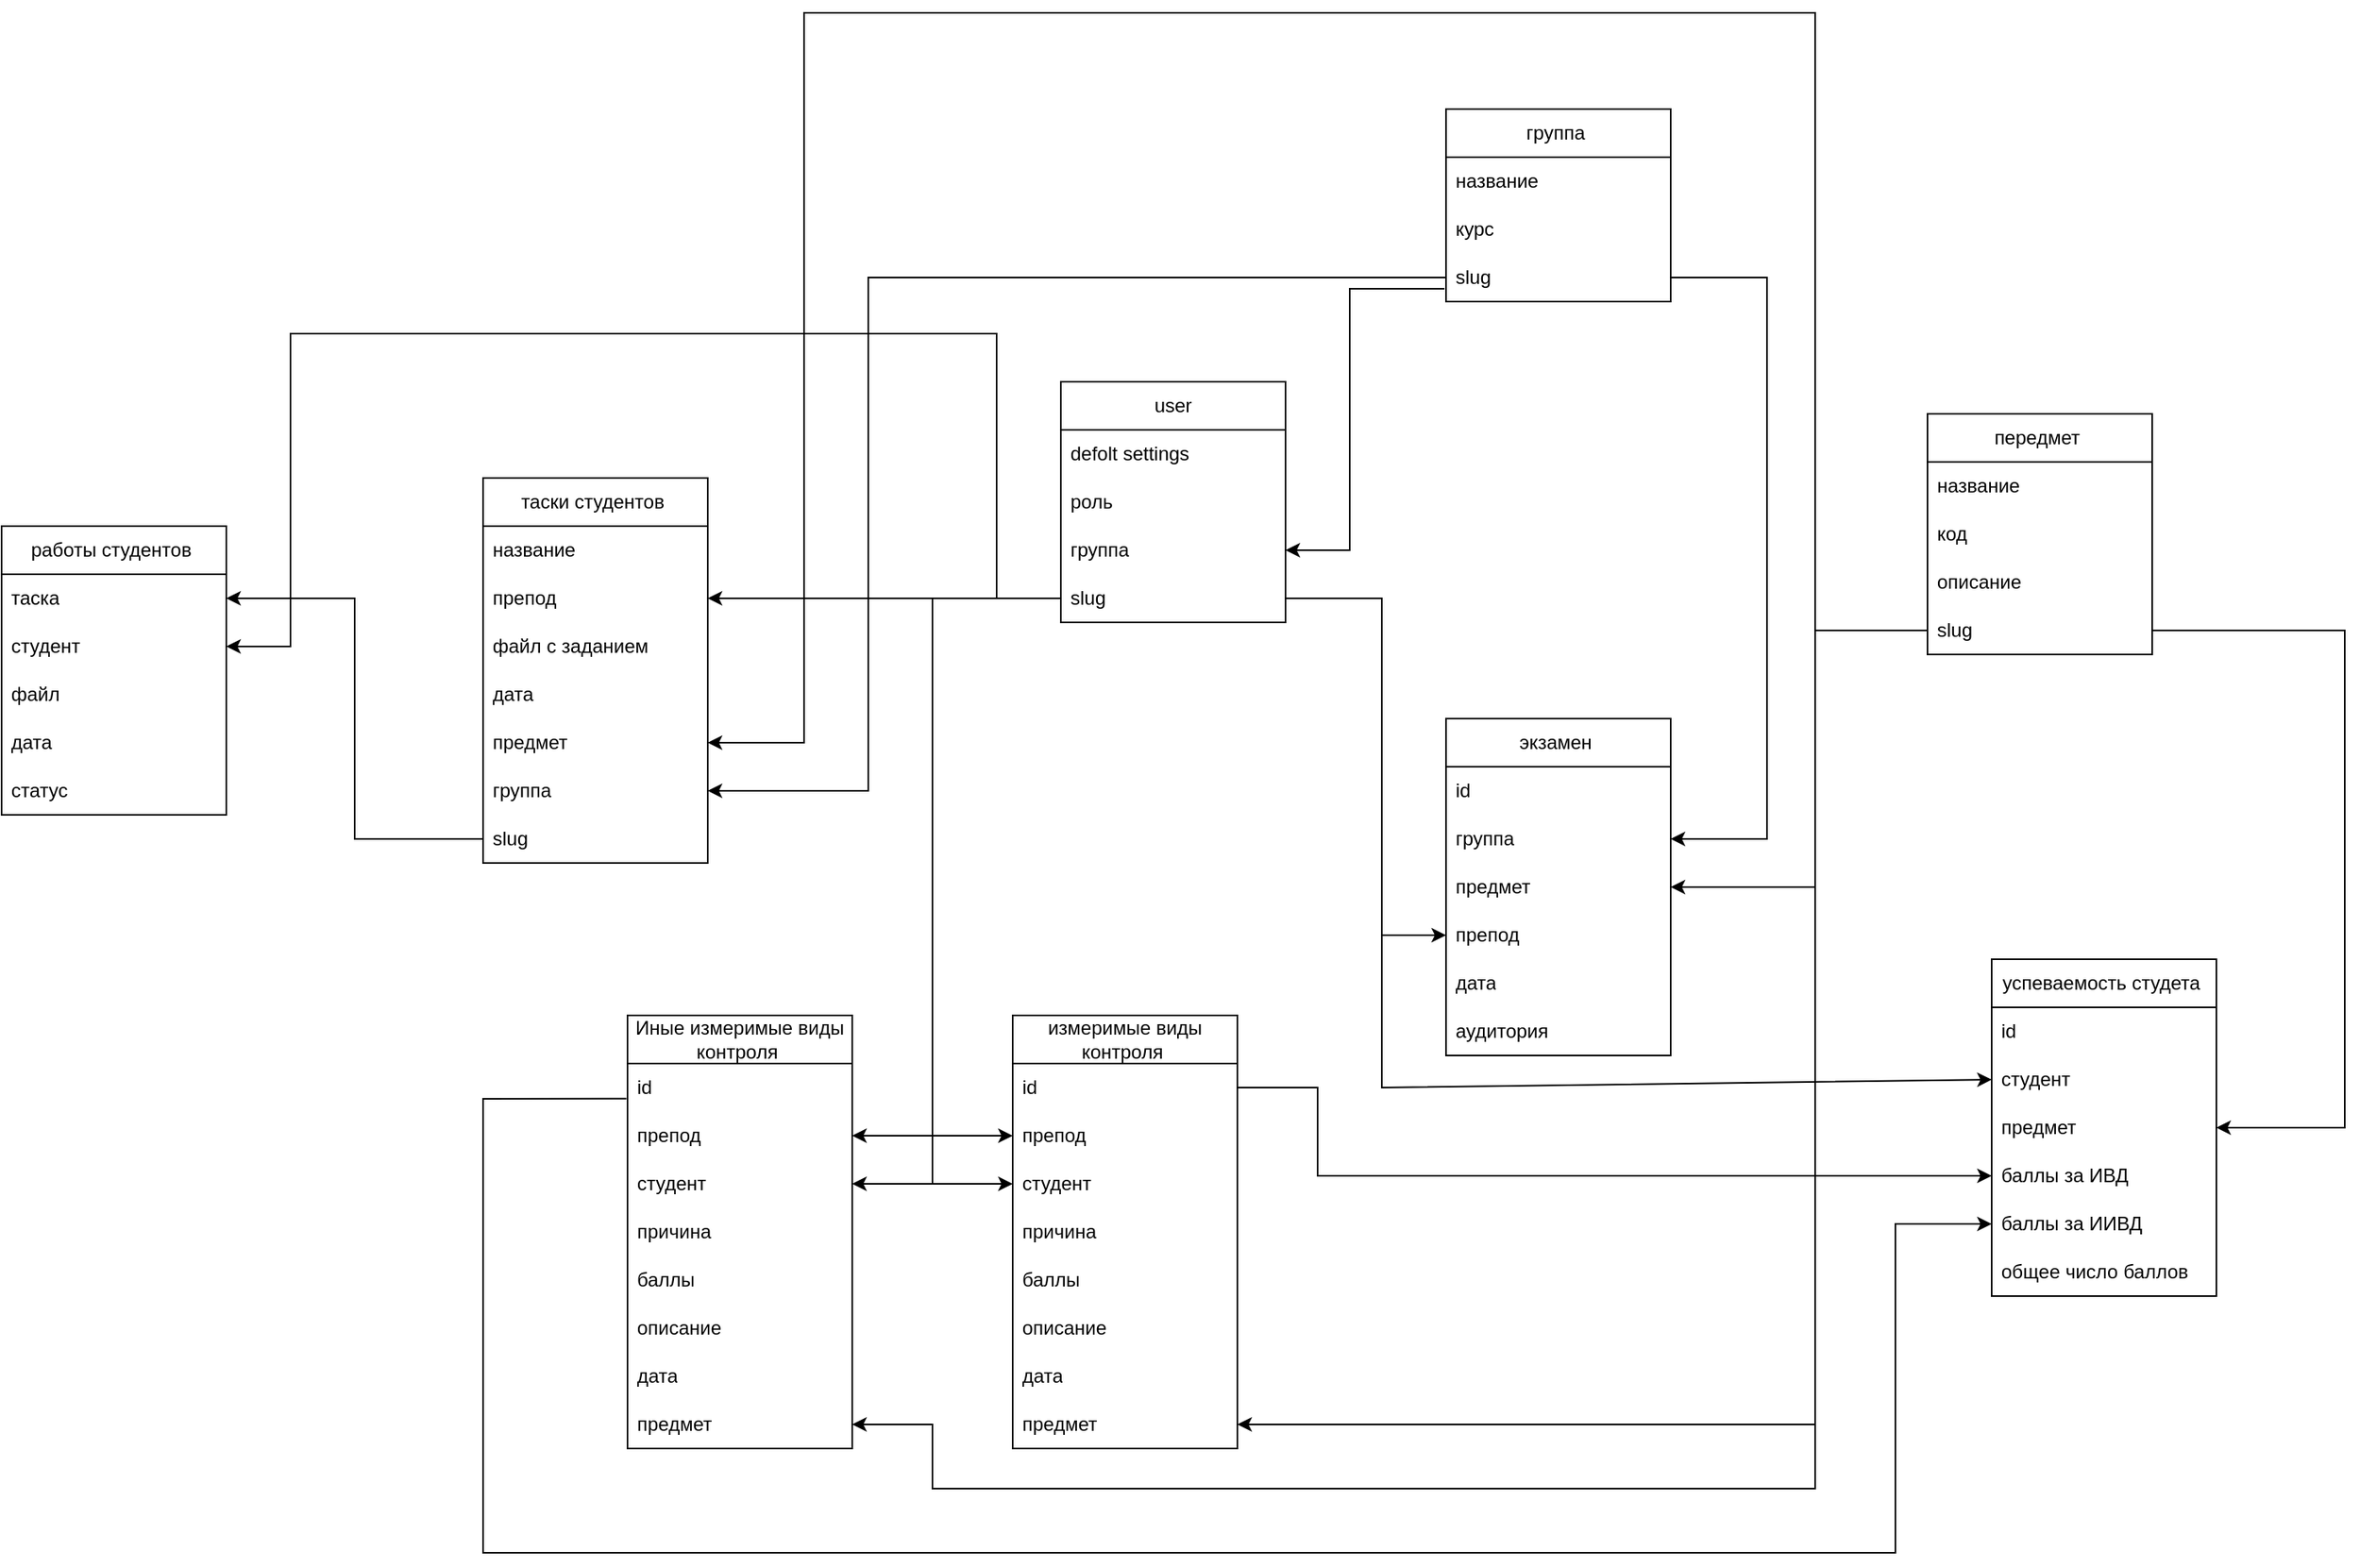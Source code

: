 <mxfile version="21.2.8" type="device">
  <diagram name="Страница — 1" id="4TSqRVmqLdkBmTmW6qCi">
    <mxGraphModel dx="2243" dy="1997" grid="1" gridSize="10" guides="1" tooltips="1" connect="1" arrows="1" fold="1" page="1" pageScale="1" pageWidth="827" pageHeight="1169" math="0" shadow="0">
      <root>
        <mxCell id="0" />
        <mxCell id="1" parent="0" />
        <mxCell id="Uhzy--akWJ1w5DV1cohg-1" value="user" style="swimlane;fontStyle=0;childLayout=stackLayout;horizontal=1;startSize=30;horizontalStack=0;resizeParent=1;resizeParentMax=0;resizeLast=0;collapsible=1;marginBottom=0;whiteSpace=wrap;html=1;" parent="1" vertex="1">
          <mxGeometry x="240" y="190" width="140" height="150" as="geometry" />
        </mxCell>
        <mxCell id="Uhzy--akWJ1w5DV1cohg-2" value="defolt settings&amp;nbsp;" style="text;strokeColor=none;fillColor=none;align=left;verticalAlign=middle;spacingLeft=4;spacingRight=4;overflow=hidden;points=[[0,0.5],[1,0.5]];portConstraint=eastwest;rotatable=0;whiteSpace=wrap;html=1;" parent="Uhzy--akWJ1w5DV1cohg-1" vertex="1">
          <mxGeometry y="30" width="140" height="30" as="geometry" />
        </mxCell>
        <mxCell id="Uhzy--akWJ1w5DV1cohg-5" value="роль" style="text;strokeColor=none;fillColor=none;align=left;verticalAlign=middle;spacingLeft=4;spacingRight=4;overflow=hidden;points=[[0,0.5],[1,0.5]];portConstraint=eastwest;rotatable=0;whiteSpace=wrap;html=1;" parent="Uhzy--akWJ1w5DV1cohg-1" vertex="1">
          <mxGeometry y="60" width="140" height="30" as="geometry" />
        </mxCell>
        <mxCell id="Uhzy--akWJ1w5DV1cohg-10" value="группа&amp;nbsp;" style="text;strokeColor=none;fillColor=none;align=left;verticalAlign=middle;spacingLeft=4;spacingRight=4;overflow=hidden;points=[[0,0.5],[1,0.5]];portConstraint=eastwest;rotatable=0;whiteSpace=wrap;html=1;" parent="Uhzy--akWJ1w5DV1cohg-1" vertex="1">
          <mxGeometry y="90" width="140" height="30" as="geometry" />
        </mxCell>
        <mxCell id="Uhzy--akWJ1w5DV1cohg-25" value="slug" style="text;strokeColor=none;fillColor=none;align=left;verticalAlign=middle;spacingLeft=4;spacingRight=4;overflow=hidden;points=[[0,0.5],[1,0.5]];portConstraint=eastwest;rotatable=0;whiteSpace=wrap;html=1;" parent="Uhzy--akWJ1w5DV1cohg-1" vertex="1">
          <mxGeometry y="120" width="140" height="30" as="geometry" />
        </mxCell>
        <mxCell id="Uhzy--akWJ1w5DV1cohg-6" value="группа&amp;nbsp;" style="swimlane;fontStyle=0;childLayout=stackLayout;horizontal=1;startSize=30;horizontalStack=0;resizeParent=1;resizeParentMax=0;resizeLast=0;collapsible=1;marginBottom=0;whiteSpace=wrap;html=1;" parent="1" vertex="1">
          <mxGeometry x="480" y="20" width="140" height="120" as="geometry" />
        </mxCell>
        <mxCell id="Uhzy--akWJ1w5DV1cohg-7" value="название&amp;nbsp;" style="text;strokeColor=none;fillColor=none;align=left;verticalAlign=middle;spacingLeft=4;spacingRight=4;overflow=hidden;points=[[0,0.5],[1,0.5]];portConstraint=eastwest;rotatable=0;whiteSpace=wrap;html=1;" parent="Uhzy--akWJ1w5DV1cohg-6" vertex="1">
          <mxGeometry y="30" width="140" height="30" as="geometry" />
        </mxCell>
        <mxCell id="Uhzy--akWJ1w5DV1cohg-8" value="курс&amp;nbsp;" style="text;strokeColor=none;fillColor=none;align=left;verticalAlign=middle;spacingLeft=4;spacingRight=4;overflow=hidden;points=[[0,0.5],[1,0.5]];portConstraint=eastwest;rotatable=0;whiteSpace=wrap;html=1;" parent="Uhzy--akWJ1w5DV1cohg-6" vertex="1">
          <mxGeometry y="60" width="140" height="30" as="geometry" />
        </mxCell>
        <mxCell id="Uhzy--akWJ1w5DV1cohg-9" value="slug" style="text;strokeColor=none;fillColor=none;align=left;verticalAlign=middle;spacingLeft=4;spacingRight=4;overflow=hidden;points=[[0,0.5],[1,0.5]];portConstraint=eastwest;rotatable=0;whiteSpace=wrap;html=1;" parent="Uhzy--akWJ1w5DV1cohg-6" vertex="1">
          <mxGeometry y="90" width="140" height="30" as="geometry" />
        </mxCell>
        <mxCell id="Uhzy--akWJ1w5DV1cohg-11" value="" style="endArrow=classic;html=1;rounded=0;exitX=-0.007;exitY=0.733;exitDx=0;exitDy=0;exitPerimeter=0;entryX=1;entryY=0.5;entryDx=0;entryDy=0;" parent="1" source="Uhzy--akWJ1w5DV1cohg-9" target="Uhzy--akWJ1w5DV1cohg-10" edge="1">
          <mxGeometry width="50" height="50" relative="1" as="geometry">
            <mxPoint x="390" y="430" as="sourcePoint" />
            <mxPoint x="440" y="380" as="targetPoint" />
            <Array as="points">
              <mxPoint x="420" y="132" />
              <mxPoint x="420" y="295" />
            </Array>
          </mxGeometry>
        </mxCell>
        <mxCell id="Uhzy--akWJ1w5DV1cohg-12" value="передмет&amp;nbsp;" style="swimlane;fontStyle=0;childLayout=stackLayout;horizontal=1;startSize=30;horizontalStack=0;resizeParent=1;resizeParentMax=0;resizeLast=0;collapsible=1;marginBottom=0;whiteSpace=wrap;html=1;" parent="1" vertex="1">
          <mxGeometry x="780" y="210" width="140" height="150" as="geometry" />
        </mxCell>
        <mxCell id="Uhzy--akWJ1w5DV1cohg-13" value="название&amp;nbsp;" style="text;strokeColor=none;fillColor=none;align=left;verticalAlign=middle;spacingLeft=4;spacingRight=4;overflow=hidden;points=[[0,0.5],[1,0.5]];portConstraint=eastwest;rotatable=0;whiteSpace=wrap;html=1;" parent="Uhzy--akWJ1w5DV1cohg-12" vertex="1">
          <mxGeometry y="30" width="140" height="30" as="geometry" />
        </mxCell>
        <mxCell id="Uhzy--akWJ1w5DV1cohg-14" value="код&amp;nbsp;" style="text;strokeColor=none;fillColor=none;align=left;verticalAlign=middle;spacingLeft=4;spacingRight=4;overflow=hidden;points=[[0,0.5],[1,0.5]];portConstraint=eastwest;rotatable=0;whiteSpace=wrap;html=1;" parent="Uhzy--akWJ1w5DV1cohg-12" vertex="1">
          <mxGeometry y="60" width="140" height="30" as="geometry" />
        </mxCell>
        <mxCell id="Uhzy--akWJ1w5DV1cohg-15" value="описание&amp;nbsp;" style="text;strokeColor=none;fillColor=none;align=left;verticalAlign=middle;spacingLeft=4;spacingRight=4;overflow=hidden;points=[[0,0.5],[1,0.5]];portConstraint=eastwest;rotatable=0;whiteSpace=wrap;html=1;" parent="Uhzy--akWJ1w5DV1cohg-12" vertex="1">
          <mxGeometry y="90" width="140" height="30" as="geometry" />
        </mxCell>
        <mxCell id="Uhzy--akWJ1w5DV1cohg-16" value="slug" style="text;strokeColor=none;fillColor=none;align=left;verticalAlign=middle;spacingLeft=4;spacingRight=4;overflow=hidden;points=[[0,0.5],[1,0.5]];portConstraint=eastwest;rotatable=0;whiteSpace=wrap;html=1;" parent="Uhzy--akWJ1w5DV1cohg-12" vertex="1">
          <mxGeometry y="120" width="140" height="30" as="geometry" />
        </mxCell>
        <mxCell id="Uhzy--akWJ1w5DV1cohg-17" value="экзамен&amp;nbsp;" style="swimlane;fontStyle=0;childLayout=stackLayout;horizontal=1;startSize=30;horizontalStack=0;resizeParent=1;resizeParentMax=0;resizeLast=0;collapsible=1;marginBottom=0;whiteSpace=wrap;html=1;" parent="1" vertex="1">
          <mxGeometry x="480" y="400" width="140" height="210" as="geometry" />
        </mxCell>
        <mxCell id="Uhzy--akWJ1w5DV1cohg-18" value="id" style="text;strokeColor=none;fillColor=none;align=left;verticalAlign=middle;spacingLeft=4;spacingRight=4;overflow=hidden;points=[[0,0.5],[1,0.5]];portConstraint=eastwest;rotatable=0;whiteSpace=wrap;html=1;" parent="Uhzy--akWJ1w5DV1cohg-17" vertex="1">
          <mxGeometry y="30" width="140" height="30" as="geometry" />
        </mxCell>
        <mxCell id="Uhzy--akWJ1w5DV1cohg-19" value="группа&amp;nbsp;" style="text;strokeColor=none;fillColor=none;align=left;verticalAlign=middle;spacingLeft=4;spacingRight=4;overflow=hidden;points=[[0,0.5],[1,0.5]];portConstraint=eastwest;rotatable=0;whiteSpace=wrap;html=1;" parent="Uhzy--akWJ1w5DV1cohg-17" vertex="1">
          <mxGeometry y="60" width="140" height="30" as="geometry" />
        </mxCell>
        <mxCell id="Uhzy--akWJ1w5DV1cohg-23" value="предмет&amp;nbsp;" style="text;strokeColor=none;fillColor=none;align=left;verticalAlign=middle;spacingLeft=4;spacingRight=4;overflow=hidden;points=[[0,0.5],[1,0.5]];portConstraint=eastwest;rotatable=0;whiteSpace=wrap;html=1;" parent="Uhzy--akWJ1w5DV1cohg-17" vertex="1">
          <mxGeometry y="90" width="140" height="30" as="geometry" />
        </mxCell>
        <mxCell id="Uhzy--akWJ1w5DV1cohg-20" value="препод&amp;nbsp;" style="text;strokeColor=none;fillColor=none;align=left;verticalAlign=middle;spacingLeft=4;spacingRight=4;overflow=hidden;points=[[0,0.5],[1,0.5]];portConstraint=eastwest;rotatable=0;whiteSpace=wrap;html=1;" parent="Uhzy--akWJ1w5DV1cohg-17" vertex="1">
          <mxGeometry y="120" width="140" height="30" as="geometry" />
        </mxCell>
        <mxCell id="Uhzy--akWJ1w5DV1cohg-21" value="дата" style="text;strokeColor=none;fillColor=none;align=left;verticalAlign=middle;spacingLeft=4;spacingRight=4;overflow=hidden;points=[[0,0.5],[1,0.5]];portConstraint=eastwest;rotatable=0;whiteSpace=wrap;html=1;" parent="Uhzy--akWJ1w5DV1cohg-17" vertex="1">
          <mxGeometry y="150" width="140" height="30" as="geometry" />
        </mxCell>
        <mxCell id="voH8n9XKBQm_JLzrGR_v-1" value="аудитория&amp;nbsp;" style="text;strokeColor=none;fillColor=none;align=left;verticalAlign=middle;spacingLeft=4;spacingRight=4;overflow=hidden;points=[[0,0.5],[1,0.5]];portConstraint=eastwest;rotatable=0;whiteSpace=wrap;html=1;" vertex="1" parent="Uhzy--akWJ1w5DV1cohg-17">
          <mxGeometry y="180" width="140" height="30" as="geometry" />
        </mxCell>
        <mxCell id="Uhzy--akWJ1w5DV1cohg-26" value="" style="endArrow=classic;html=1;rounded=0;exitX=1;exitY=0.5;exitDx=0;exitDy=0;entryX=0;entryY=0.5;entryDx=0;entryDy=0;" parent="1" source="Uhzy--akWJ1w5DV1cohg-25" target="Uhzy--akWJ1w5DV1cohg-20" edge="1">
          <mxGeometry width="50" height="50" relative="1" as="geometry">
            <mxPoint x="390" y="430" as="sourcePoint" />
            <mxPoint x="440" y="380" as="targetPoint" />
            <Array as="points">
              <mxPoint x="440" y="325" />
              <mxPoint x="440" y="535" />
            </Array>
          </mxGeometry>
        </mxCell>
        <mxCell id="Uhzy--akWJ1w5DV1cohg-27" value="" style="endArrow=classic;html=1;rounded=0;exitX=1;exitY=0.5;exitDx=0;exitDy=0;entryX=1;entryY=0.5;entryDx=0;entryDy=0;" parent="1" source="Uhzy--akWJ1w5DV1cohg-9" target="Uhzy--akWJ1w5DV1cohg-19" edge="1">
          <mxGeometry width="50" height="50" relative="1" as="geometry">
            <mxPoint x="390" y="430" as="sourcePoint" />
            <mxPoint x="440" y="380" as="targetPoint" />
            <Array as="points">
              <mxPoint x="680" y="125" />
              <mxPoint x="680" y="475" />
            </Array>
          </mxGeometry>
        </mxCell>
        <mxCell id="Uhzy--akWJ1w5DV1cohg-28" value="" style="endArrow=classic;html=1;rounded=0;exitX=0;exitY=0.5;exitDx=0;exitDy=0;entryX=1;entryY=0.5;entryDx=0;entryDy=0;" parent="1" source="Uhzy--akWJ1w5DV1cohg-16" target="Uhzy--akWJ1w5DV1cohg-23" edge="1">
          <mxGeometry width="50" height="50" relative="1" as="geometry">
            <mxPoint x="770" y="400" as="sourcePoint" />
            <mxPoint x="440" y="380" as="targetPoint" />
            <Array as="points">
              <mxPoint x="710" y="345" />
              <mxPoint x="710" y="505" />
            </Array>
          </mxGeometry>
        </mxCell>
        <mxCell id="Uhzy--akWJ1w5DV1cohg-29" value="измеримые виды контроля&amp;nbsp;" style="swimlane;fontStyle=0;childLayout=stackLayout;horizontal=1;startSize=30;horizontalStack=0;resizeParent=1;resizeParentMax=0;resizeLast=0;collapsible=1;marginBottom=0;whiteSpace=wrap;html=1;" parent="1" vertex="1">
          <mxGeometry x="210" y="585" width="140" height="270" as="geometry" />
        </mxCell>
        <mxCell id="Uhzy--akWJ1w5DV1cohg-30" value="id&amp;nbsp;" style="text;strokeColor=none;fillColor=none;align=left;verticalAlign=middle;spacingLeft=4;spacingRight=4;overflow=hidden;points=[[0,0.5],[1,0.5]];portConstraint=eastwest;rotatable=0;whiteSpace=wrap;html=1;" parent="Uhzy--akWJ1w5DV1cohg-29" vertex="1">
          <mxGeometry y="30" width="140" height="30" as="geometry" />
        </mxCell>
        <mxCell id="Uhzy--akWJ1w5DV1cohg-34" value="препод&amp;nbsp;" style="text;strokeColor=none;fillColor=none;align=left;verticalAlign=middle;spacingLeft=4;spacingRight=4;overflow=hidden;points=[[0,0.5],[1,0.5]];portConstraint=eastwest;rotatable=0;whiteSpace=wrap;html=1;" parent="Uhzy--akWJ1w5DV1cohg-29" vertex="1">
          <mxGeometry y="60" width="140" height="30" as="geometry" />
        </mxCell>
        <mxCell id="Uhzy--akWJ1w5DV1cohg-35" value="студент&amp;nbsp;" style="text;strokeColor=none;fillColor=none;align=left;verticalAlign=middle;spacingLeft=4;spacingRight=4;overflow=hidden;points=[[0,0.5],[1,0.5]];portConstraint=eastwest;rotatable=0;whiteSpace=wrap;html=1;" parent="Uhzy--akWJ1w5DV1cohg-29" vertex="1">
          <mxGeometry y="90" width="140" height="30" as="geometry" />
        </mxCell>
        <mxCell id="Uhzy--akWJ1w5DV1cohg-31" value="причина&amp;nbsp;" style="text;strokeColor=none;fillColor=none;align=left;verticalAlign=middle;spacingLeft=4;spacingRight=4;overflow=hidden;points=[[0,0.5],[1,0.5]];portConstraint=eastwest;rotatable=0;whiteSpace=wrap;html=1;" parent="Uhzy--akWJ1w5DV1cohg-29" vertex="1">
          <mxGeometry y="120" width="140" height="30" as="geometry" />
        </mxCell>
        <mxCell id="Uhzy--akWJ1w5DV1cohg-32" value="баллы&amp;nbsp;" style="text;strokeColor=none;fillColor=none;align=left;verticalAlign=middle;spacingLeft=4;spacingRight=4;overflow=hidden;points=[[0,0.5],[1,0.5]];portConstraint=eastwest;rotatable=0;whiteSpace=wrap;html=1;" parent="Uhzy--akWJ1w5DV1cohg-29" vertex="1">
          <mxGeometry y="150" width="140" height="30" as="geometry" />
        </mxCell>
        <mxCell id="Uhzy--akWJ1w5DV1cohg-33" value="описание&amp;nbsp;" style="text;strokeColor=none;fillColor=none;align=left;verticalAlign=middle;spacingLeft=4;spacingRight=4;overflow=hidden;points=[[0,0.5],[1,0.5]];portConstraint=eastwest;rotatable=0;whiteSpace=wrap;html=1;" parent="Uhzy--akWJ1w5DV1cohg-29" vertex="1">
          <mxGeometry y="180" width="140" height="30" as="geometry" />
        </mxCell>
        <mxCell id="Uhzy--akWJ1w5DV1cohg-37" value="дата" style="text;strokeColor=none;fillColor=none;align=left;verticalAlign=middle;spacingLeft=4;spacingRight=4;overflow=hidden;points=[[0,0.5],[1,0.5]];portConstraint=eastwest;rotatable=0;whiteSpace=wrap;html=1;" parent="Uhzy--akWJ1w5DV1cohg-29" vertex="1">
          <mxGeometry y="210" width="140" height="30" as="geometry" />
        </mxCell>
        <mxCell id="SilH0-x53IXAZ5QCfE-4-1" value="предмет&amp;nbsp;" style="text;strokeColor=none;fillColor=none;align=left;verticalAlign=middle;spacingLeft=4;spacingRight=4;overflow=hidden;points=[[0,0.5],[1,0.5]];portConstraint=eastwest;rotatable=0;whiteSpace=wrap;html=1;" parent="Uhzy--akWJ1w5DV1cohg-29" vertex="1">
          <mxGeometry y="240" width="140" height="30" as="geometry" />
        </mxCell>
        <mxCell id="Uhzy--akWJ1w5DV1cohg-36" value="" style="endArrow=classic;html=1;rounded=0;exitX=0;exitY=0.5;exitDx=0;exitDy=0;entryX=0;entryY=0.5;entryDx=0;entryDy=0;" parent="1" source="Uhzy--akWJ1w5DV1cohg-25" target="Uhzy--akWJ1w5DV1cohg-34" edge="1">
          <mxGeometry width="50" height="50" relative="1" as="geometry">
            <mxPoint x="440" y="470" as="sourcePoint" />
            <mxPoint x="490" y="420" as="targetPoint" />
            <Array as="points">
              <mxPoint x="160" y="325" />
              <mxPoint x="160" y="660" />
            </Array>
          </mxGeometry>
        </mxCell>
        <mxCell id="Uhzy--akWJ1w5DV1cohg-38" value="" style="endArrow=classic;html=1;rounded=0;exitX=0;exitY=0.5;exitDx=0;exitDy=0;entryX=0;entryY=0.5;entryDx=0;entryDy=0;" parent="1" source="Uhzy--akWJ1w5DV1cohg-25" target="Uhzy--akWJ1w5DV1cohg-35" edge="1">
          <mxGeometry width="50" height="50" relative="1" as="geometry">
            <mxPoint x="440" y="470" as="sourcePoint" />
            <mxPoint x="490" y="420" as="targetPoint" />
            <Array as="points">
              <mxPoint x="160" y="325" />
              <mxPoint x="160" y="690" />
            </Array>
          </mxGeometry>
        </mxCell>
        <mxCell id="Uhzy--akWJ1w5DV1cohg-39" value="Иные измеримые виды контроля&amp;nbsp;" style="swimlane;fontStyle=0;childLayout=stackLayout;horizontal=1;startSize=30;horizontalStack=0;resizeParent=1;resizeParentMax=0;resizeLast=0;collapsible=1;marginBottom=0;whiteSpace=wrap;html=1;" parent="1" vertex="1">
          <mxGeometry x="-30" y="585" width="140" height="270" as="geometry">
            <mxRectangle x="-30" y="585" width="230" height="30" as="alternateBounds" />
          </mxGeometry>
        </mxCell>
        <mxCell id="Uhzy--akWJ1w5DV1cohg-40" value="id&amp;nbsp;" style="text;strokeColor=none;fillColor=none;align=left;verticalAlign=middle;spacingLeft=4;spacingRight=4;overflow=hidden;points=[[0,0.5],[1,0.5]];portConstraint=eastwest;rotatable=0;whiteSpace=wrap;html=1;" parent="Uhzy--akWJ1w5DV1cohg-39" vertex="1">
          <mxGeometry y="30" width="140" height="30" as="geometry" />
        </mxCell>
        <mxCell id="Uhzy--akWJ1w5DV1cohg-41" value="препод&amp;nbsp;" style="text;strokeColor=none;fillColor=none;align=left;verticalAlign=middle;spacingLeft=4;spacingRight=4;overflow=hidden;points=[[0,0.5],[1,0.5]];portConstraint=eastwest;rotatable=0;whiteSpace=wrap;html=1;" parent="Uhzy--akWJ1w5DV1cohg-39" vertex="1">
          <mxGeometry y="60" width="140" height="30" as="geometry" />
        </mxCell>
        <mxCell id="Uhzy--akWJ1w5DV1cohg-42" value="студент" style="text;strokeColor=none;fillColor=none;align=left;verticalAlign=middle;spacingLeft=4;spacingRight=4;overflow=hidden;points=[[0,0.5],[1,0.5]];portConstraint=eastwest;rotatable=0;whiteSpace=wrap;html=1;" parent="Uhzy--akWJ1w5DV1cohg-39" vertex="1">
          <mxGeometry y="90" width="140" height="30" as="geometry" />
        </mxCell>
        <mxCell id="Uhzy--akWJ1w5DV1cohg-43" value="причина&amp;nbsp;" style="text;strokeColor=none;fillColor=none;align=left;verticalAlign=middle;spacingLeft=4;spacingRight=4;overflow=hidden;points=[[0,0.5],[1,0.5]];portConstraint=eastwest;rotatable=0;whiteSpace=wrap;html=1;" parent="Uhzy--akWJ1w5DV1cohg-39" vertex="1">
          <mxGeometry y="120" width="140" height="30" as="geometry" />
        </mxCell>
        <mxCell id="Uhzy--akWJ1w5DV1cohg-44" value="баллы&amp;nbsp;" style="text;strokeColor=none;fillColor=none;align=left;verticalAlign=middle;spacingLeft=4;spacingRight=4;overflow=hidden;points=[[0,0.5],[1,0.5]];portConstraint=eastwest;rotatable=0;whiteSpace=wrap;html=1;" parent="Uhzy--akWJ1w5DV1cohg-39" vertex="1">
          <mxGeometry y="150" width="140" height="30" as="geometry" />
        </mxCell>
        <mxCell id="Uhzy--akWJ1w5DV1cohg-45" value="описание&amp;nbsp;" style="text;strokeColor=none;fillColor=none;align=left;verticalAlign=middle;spacingLeft=4;spacingRight=4;overflow=hidden;points=[[0,0.5],[1,0.5]];portConstraint=eastwest;rotatable=0;whiteSpace=wrap;html=1;" parent="Uhzy--akWJ1w5DV1cohg-39" vertex="1">
          <mxGeometry y="180" width="140" height="30" as="geometry" />
        </mxCell>
        <mxCell id="Uhzy--akWJ1w5DV1cohg-46" value="дата" style="text;strokeColor=none;fillColor=none;align=left;verticalAlign=middle;spacingLeft=4;spacingRight=4;overflow=hidden;points=[[0,0.5],[1,0.5]];portConstraint=eastwest;rotatable=0;whiteSpace=wrap;html=1;" parent="Uhzy--akWJ1w5DV1cohg-39" vertex="1">
          <mxGeometry y="210" width="140" height="30" as="geometry" />
        </mxCell>
        <mxCell id="SilH0-x53IXAZ5QCfE-4-2" value="предмет&amp;nbsp;" style="text;strokeColor=none;fillColor=none;align=left;verticalAlign=middle;spacingLeft=4;spacingRight=4;overflow=hidden;points=[[0,0.5],[1,0.5]];portConstraint=eastwest;rotatable=0;whiteSpace=wrap;html=1;" parent="Uhzy--akWJ1w5DV1cohg-39" vertex="1">
          <mxGeometry y="240" width="140" height="30" as="geometry" />
        </mxCell>
        <mxCell id="Uhzy--akWJ1w5DV1cohg-48" value="" style="endArrow=classic;html=1;rounded=0;exitX=0;exitY=0.5;exitDx=0;exitDy=0;entryX=1;entryY=0.5;entryDx=0;entryDy=0;" parent="1" source="Uhzy--akWJ1w5DV1cohg-25" target="Uhzy--akWJ1w5DV1cohg-42" edge="1">
          <mxGeometry width="50" height="50" relative="1" as="geometry">
            <mxPoint x="410" y="460" as="sourcePoint" />
            <mxPoint x="460" y="410" as="targetPoint" />
            <Array as="points">
              <mxPoint x="160" y="325" />
              <mxPoint x="160" y="690" />
            </Array>
          </mxGeometry>
        </mxCell>
        <mxCell id="Uhzy--akWJ1w5DV1cohg-49" value="" style="endArrow=classic;html=1;rounded=0;exitX=0;exitY=0.5;exitDx=0;exitDy=0;entryX=1;entryY=0.5;entryDx=0;entryDy=0;" parent="1" source="Uhzy--akWJ1w5DV1cohg-25" target="Uhzy--akWJ1w5DV1cohg-41" edge="1">
          <mxGeometry width="50" height="50" relative="1" as="geometry">
            <mxPoint x="410" y="460" as="sourcePoint" />
            <mxPoint x="460" y="410" as="targetPoint" />
            <Array as="points">
              <mxPoint x="160" y="325" />
              <mxPoint x="160" y="660" />
            </Array>
          </mxGeometry>
        </mxCell>
        <mxCell id="Uhzy--akWJ1w5DV1cohg-50" value="успеваемость студета&amp;nbsp;" style="swimlane;fontStyle=0;childLayout=stackLayout;horizontal=1;startSize=30;horizontalStack=0;resizeParent=1;resizeParentMax=0;resizeLast=0;collapsible=1;marginBottom=0;whiteSpace=wrap;html=1;" parent="1" vertex="1">
          <mxGeometry x="820" y="550" width="140" height="210" as="geometry" />
        </mxCell>
        <mxCell id="Uhzy--akWJ1w5DV1cohg-51" value="id&amp;nbsp;" style="text;strokeColor=none;fillColor=none;align=left;verticalAlign=middle;spacingLeft=4;spacingRight=4;overflow=hidden;points=[[0,0.5],[1,0.5]];portConstraint=eastwest;rotatable=0;whiteSpace=wrap;html=1;" parent="Uhzy--akWJ1w5DV1cohg-50" vertex="1">
          <mxGeometry y="30" width="140" height="30" as="geometry" />
        </mxCell>
        <mxCell id="Uhzy--akWJ1w5DV1cohg-54" value="студент&amp;nbsp;" style="text;strokeColor=none;fillColor=none;align=left;verticalAlign=middle;spacingLeft=4;spacingRight=4;overflow=hidden;points=[[0,0.5],[1,0.5]];portConstraint=eastwest;rotatable=0;whiteSpace=wrap;html=1;" parent="Uhzy--akWJ1w5DV1cohg-50" vertex="1">
          <mxGeometry y="60" width="140" height="30" as="geometry" />
        </mxCell>
        <mxCell id="Uhzy--akWJ1w5DV1cohg-55" value="предмет&amp;nbsp;" style="text;strokeColor=none;fillColor=none;align=left;verticalAlign=middle;spacingLeft=4;spacingRight=4;overflow=hidden;points=[[0,0.5],[1,0.5]];portConstraint=eastwest;rotatable=0;whiteSpace=wrap;html=1;" parent="Uhzy--akWJ1w5DV1cohg-50" vertex="1">
          <mxGeometry y="90" width="140" height="30" as="geometry" />
        </mxCell>
        <mxCell id="Uhzy--akWJ1w5DV1cohg-52" value="баллы за ИВД" style="text;strokeColor=none;fillColor=none;align=left;verticalAlign=middle;spacingLeft=4;spacingRight=4;overflow=hidden;points=[[0,0.5],[1,0.5]];portConstraint=eastwest;rotatable=0;whiteSpace=wrap;html=1;" parent="Uhzy--akWJ1w5DV1cohg-50" vertex="1">
          <mxGeometry y="120" width="140" height="30" as="geometry" />
        </mxCell>
        <mxCell id="Uhzy--akWJ1w5DV1cohg-53" value="баллы за ИИВД" style="text;strokeColor=none;fillColor=none;align=left;verticalAlign=middle;spacingLeft=4;spacingRight=4;overflow=hidden;points=[[0,0.5],[1,0.5]];portConstraint=eastwest;rotatable=0;whiteSpace=wrap;html=1;" parent="Uhzy--akWJ1w5DV1cohg-50" vertex="1">
          <mxGeometry y="150" width="140" height="30" as="geometry" />
        </mxCell>
        <mxCell id="Uhzy--akWJ1w5DV1cohg-56" value="общее число баллов&amp;nbsp;" style="text;strokeColor=none;fillColor=none;align=left;verticalAlign=middle;spacingLeft=4;spacingRight=4;overflow=hidden;points=[[0,0.5],[1,0.5]];portConstraint=eastwest;rotatable=0;whiteSpace=wrap;html=1;" parent="Uhzy--akWJ1w5DV1cohg-50" vertex="1">
          <mxGeometry y="180" width="140" height="30" as="geometry" />
        </mxCell>
        <mxCell id="Uhzy--akWJ1w5DV1cohg-57" value="" style="endArrow=classic;html=1;rounded=0;exitX=1;exitY=0.5;exitDx=0;exitDy=0;entryX=0;entryY=0.5;entryDx=0;entryDy=0;" parent="1" source="Uhzy--akWJ1w5DV1cohg-25" target="Uhzy--akWJ1w5DV1cohg-54" edge="1">
          <mxGeometry width="50" height="50" relative="1" as="geometry">
            <mxPoint x="490" y="410" as="sourcePoint" />
            <mxPoint x="540" y="360" as="targetPoint" />
            <Array as="points">
              <mxPoint x="440" y="325" />
              <mxPoint x="440" y="630" />
            </Array>
          </mxGeometry>
        </mxCell>
        <mxCell id="Uhzy--akWJ1w5DV1cohg-58" value="" style="endArrow=classic;html=1;rounded=0;exitX=1;exitY=0.5;exitDx=0;exitDy=0;entryX=1;entryY=0.5;entryDx=0;entryDy=0;" parent="1" source="Uhzy--akWJ1w5DV1cohg-16" target="Uhzy--akWJ1w5DV1cohg-55" edge="1">
          <mxGeometry width="50" height="50" relative="1" as="geometry">
            <mxPoint x="480" y="580" as="sourcePoint" />
            <mxPoint x="530" y="530" as="targetPoint" />
            <Array as="points">
              <mxPoint x="1040" y="345" />
              <mxPoint x="1040" y="655" />
            </Array>
          </mxGeometry>
        </mxCell>
        <mxCell id="Uhzy--akWJ1w5DV1cohg-59" value="" style="endArrow=classic;html=1;rounded=0;exitX=1;exitY=0.5;exitDx=0;exitDy=0;entryX=0;entryY=0.5;entryDx=0;entryDy=0;" parent="1" source="Uhzy--akWJ1w5DV1cohg-30" target="Uhzy--akWJ1w5DV1cohg-52" edge="1">
          <mxGeometry width="50" height="50" relative="1" as="geometry">
            <mxPoint x="500" y="580" as="sourcePoint" />
            <mxPoint x="550" y="530" as="targetPoint" />
            <Array as="points">
              <mxPoint x="400" y="630" />
              <mxPoint x="400" y="685" />
            </Array>
          </mxGeometry>
        </mxCell>
        <mxCell id="Uhzy--akWJ1w5DV1cohg-60" value="" style="endArrow=classic;html=1;rounded=0;exitX=-0.005;exitY=0.73;exitDx=0;exitDy=0;exitPerimeter=0;entryX=0;entryY=0.5;entryDx=0;entryDy=0;" parent="1" source="Uhzy--akWJ1w5DV1cohg-40" target="Uhzy--akWJ1w5DV1cohg-53" edge="1">
          <mxGeometry width="50" height="50" relative="1" as="geometry">
            <mxPoint x="550" y="770" as="sourcePoint" />
            <mxPoint x="600" y="720" as="targetPoint" />
            <Array as="points">
              <mxPoint x="-120" y="637" />
              <mxPoint x="-120" y="920" />
              <mxPoint x="760" y="920" />
              <mxPoint x="760" y="715" />
            </Array>
          </mxGeometry>
        </mxCell>
        <mxCell id="Uhzy--akWJ1w5DV1cohg-61" value="таски студентов&amp;nbsp;" style="swimlane;fontStyle=0;childLayout=stackLayout;horizontal=1;startSize=30;horizontalStack=0;resizeParent=1;resizeParentMax=0;resizeLast=0;collapsible=1;marginBottom=0;whiteSpace=wrap;html=1;" parent="1" vertex="1">
          <mxGeometry x="-120" y="250" width="140" height="240" as="geometry" />
        </mxCell>
        <mxCell id="Uhzy--akWJ1w5DV1cohg-62" value="название&amp;nbsp;" style="text;strokeColor=none;fillColor=none;align=left;verticalAlign=middle;spacingLeft=4;spacingRight=4;overflow=hidden;points=[[0,0.5],[1,0.5]];portConstraint=eastwest;rotatable=0;whiteSpace=wrap;html=1;" parent="Uhzy--akWJ1w5DV1cohg-61" vertex="1">
          <mxGeometry y="30" width="140" height="30" as="geometry" />
        </mxCell>
        <mxCell id="Uhzy--akWJ1w5DV1cohg-63" value="препод&amp;nbsp;" style="text;strokeColor=none;fillColor=none;align=left;verticalAlign=middle;spacingLeft=4;spacingRight=4;overflow=hidden;points=[[0,0.5],[1,0.5]];portConstraint=eastwest;rotatable=0;whiteSpace=wrap;html=1;" parent="Uhzy--akWJ1w5DV1cohg-61" vertex="1">
          <mxGeometry y="60" width="140" height="30" as="geometry" />
        </mxCell>
        <mxCell id="Uhzy--akWJ1w5DV1cohg-64" value="файл с заданием&amp;nbsp;" style="text;strokeColor=none;fillColor=none;align=left;verticalAlign=middle;spacingLeft=4;spacingRight=4;overflow=hidden;points=[[0,0.5],[1,0.5]];portConstraint=eastwest;rotatable=0;whiteSpace=wrap;html=1;" parent="Uhzy--akWJ1w5DV1cohg-61" vertex="1">
          <mxGeometry y="90" width="140" height="30" as="geometry" />
        </mxCell>
        <mxCell id="Q135mhxfBrVApRl6JrG5-1" value="дата&amp;nbsp;" style="text;strokeColor=none;fillColor=none;align=left;verticalAlign=middle;spacingLeft=4;spacingRight=4;overflow=hidden;points=[[0,0.5],[1,0.5]];portConstraint=eastwest;rotatable=0;whiteSpace=wrap;html=1;" parent="Uhzy--akWJ1w5DV1cohg-61" vertex="1">
          <mxGeometry y="120" width="140" height="30" as="geometry" />
        </mxCell>
        <mxCell id="Q135mhxfBrVApRl6JrG5-2" value="предмет&amp;nbsp;" style="text;strokeColor=none;fillColor=none;align=left;verticalAlign=middle;spacingLeft=4;spacingRight=4;overflow=hidden;points=[[0,0.5],[1,0.5]];portConstraint=eastwest;rotatable=0;whiteSpace=wrap;html=1;" parent="Uhzy--akWJ1w5DV1cohg-61" vertex="1">
          <mxGeometry y="150" width="140" height="30" as="geometry" />
        </mxCell>
        <mxCell id="Q135mhxfBrVApRl6JrG5-5" value="группа&amp;nbsp;" style="text;strokeColor=none;fillColor=none;align=left;verticalAlign=middle;spacingLeft=4;spacingRight=4;overflow=hidden;points=[[0,0.5],[1,0.5]];portConstraint=eastwest;rotatable=0;whiteSpace=wrap;html=1;" parent="Uhzy--akWJ1w5DV1cohg-61" vertex="1">
          <mxGeometry y="180" width="140" height="30" as="geometry" />
        </mxCell>
        <mxCell id="Q135mhxfBrVApRl6JrG5-13" value="slug" style="text;strokeColor=none;fillColor=none;align=left;verticalAlign=middle;spacingLeft=4;spacingRight=4;overflow=hidden;points=[[0,0.5],[1,0.5]];portConstraint=eastwest;rotatable=0;whiteSpace=wrap;html=1;" parent="Uhzy--akWJ1w5DV1cohg-61" vertex="1">
          <mxGeometry y="210" width="140" height="30" as="geometry" />
        </mxCell>
        <mxCell id="Q135mhxfBrVApRl6JrG5-6" value="" style="endArrow=classic;html=1;rounded=0;exitX=0;exitY=0.5;exitDx=0;exitDy=0;entryX=1;entryY=0.5;entryDx=0;entryDy=0;" parent="1" source="Uhzy--akWJ1w5DV1cohg-25" target="Uhzy--akWJ1w5DV1cohg-63" edge="1">
          <mxGeometry width="50" height="50" relative="1" as="geometry">
            <mxPoint x="250" y="350" as="sourcePoint" />
            <mxPoint x="300" y="300" as="targetPoint" />
          </mxGeometry>
        </mxCell>
        <mxCell id="Q135mhxfBrVApRl6JrG5-7" value="" style="endArrow=classic;html=1;rounded=0;exitX=0;exitY=0.5;exitDx=0;exitDy=0;entryX=1;entryY=0.5;entryDx=0;entryDy=0;" parent="1" source="Uhzy--akWJ1w5DV1cohg-16" target="Q135mhxfBrVApRl6JrG5-2" edge="1">
          <mxGeometry width="50" height="50" relative="1" as="geometry">
            <mxPoint x="250" y="350" as="sourcePoint" />
            <mxPoint x="730" y="-60" as="targetPoint" />
            <Array as="points">
              <mxPoint x="710" y="345" />
              <mxPoint x="710" y="-40" />
              <mxPoint x="80" y="-40" />
              <mxPoint x="80" y="415" />
            </Array>
          </mxGeometry>
        </mxCell>
        <mxCell id="Q135mhxfBrVApRl6JrG5-8" value="" style="endArrow=classic;html=1;rounded=0;exitX=0;exitY=0.5;exitDx=0;exitDy=0;entryX=1;entryY=0.5;entryDx=0;entryDy=0;" parent="1" source="Uhzy--akWJ1w5DV1cohg-9" target="Q135mhxfBrVApRl6JrG5-5" edge="1">
          <mxGeometry width="50" height="50" relative="1" as="geometry">
            <mxPoint x="330" y="310" as="sourcePoint" />
            <mxPoint x="380" y="260" as="targetPoint" />
            <Array as="points">
              <mxPoint x="120" y="125" />
              <mxPoint x="120" y="445" />
            </Array>
          </mxGeometry>
        </mxCell>
        <mxCell id="Q135mhxfBrVApRl6JrG5-9" value="работы студентов&amp;nbsp;" style="swimlane;fontStyle=0;childLayout=stackLayout;horizontal=1;startSize=30;horizontalStack=0;resizeParent=1;resizeParentMax=0;resizeLast=0;collapsible=1;marginBottom=0;whiteSpace=wrap;html=1;" parent="1" vertex="1">
          <mxGeometry x="-420" y="280" width="140" height="180" as="geometry" />
        </mxCell>
        <mxCell id="Q135mhxfBrVApRl6JrG5-10" value="таска" style="text;strokeColor=none;fillColor=none;align=left;verticalAlign=middle;spacingLeft=4;spacingRight=4;overflow=hidden;points=[[0,0.5],[1,0.5]];portConstraint=eastwest;rotatable=0;whiteSpace=wrap;html=1;" parent="Q135mhxfBrVApRl6JrG5-9" vertex="1">
          <mxGeometry y="30" width="140" height="30" as="geometry" />
        </mxCell>
        <mxCell id="Q135mhxfBrVApRl6JrG5-11" value="студент&amp;nbsp;" style="text;strokeColor=none;fillColor=none;align=left;verticalAlign=middle;spacingLeft=4;spacingRight=4;overflow=hidden;points=[[0,0.5],[1,0.5]];portConstraint=eastwest;rotatable=0;whiteSpace=wrap;html=1;" parent="Q135mhxfBrVApRl6JrG5-9" vertex="1">
          <mxGeometry y="60" width="140" height="30" as="geometry" />
        </mxCell>
        <mxCell id="Q135mhxfBrVApRl6JrG5-12" value="файл" style="text;strokeColor=none;fillColor=none;align=left;verticalAlign=middle;spacingLeft=4;spacingRight=4;overflow=hidden;points=[[0,0.5],[1,0.5]];portConstraint=eastwest;rotatable=0;whiteSpace=wrap;html=1;" parent="Q135mhxfBrVApRl6JrG5-9" vertex="1">
          <mxGeometry y="90" width="140" height="30" as="geometry" />
        </mxCell>
        <mxCell id="Q135mhxfBrVApRl6JrG5-16" value="дата&amp;nbsp;&amp;nbsp;" style="text;strokeColor=none;fillColor=none;align=left;verticalAlign=middle;spacingLeft=4;spacingRight=4;overflow=hidden;points=[[0,0.5],[1,0.5]];portConstraint=eastwest;rotatable=0;whiteSpace=wrap;html=1;" parent="Q135mhxfBrVApRl6JrG5-9" vertex="1">
          <mxGeometry y="120" width="140" height="30" as="geometry" />
        </mxCell>
        <mxCell id="Q135mhxfBrVApRl6JrG5-17" value="статус&amp;nbsp;" style="text;strokeColor=none;fillColor=none;align=left;verticalAlign=middle;spacingLeft=4;spacingRight=4;overflow=hidden;points=[[0,0.5],[1,0.5]];portConstraint=eastwest;rotatable=0;whiteSpace=wrap;html=1;" parent="Q135mhxfBrVApRl6JrG5-9" vertex="1">
          <mxGeometry y="150" width="140" height="30" as="geometry" />
        </mxCell>
        <mxCell id="Q135mhxfBrVApRl6JrG5-14" value="" style="endArrow=classic;html=1;rounded=0;exitX=0;exitY=0.5;exitDx=0;exitDy=0;entryX=1;entryY=0.5;entryDx=0;entryDy=0;" parent="1" source="Q135mhxfBrVApRl6JrG5-13" target="Q135mhxfBrVApRl6JrG5-10" edge="1">
          <mxGeometry width="50" height="50" relative="1" as="geometry">
            <mxPoint x="350" y="390" as="sourcePoint" />
            <mxPoint x="-280" y="350" as="targetPoint" />
            <Array as="points">
              <mxPoint x="-200" y="475" />
              <mxPoint x="-200" y="325" />
            </Array>
          </mxGeometry>
        </mxCell>
        <mxCell id="Q135mhxfBrVApRl6JrG5-15" value="" style="endArrow=classic;html=1;rounded=0;exitX=0;exitY=0.5;exitDx=0;exitDy=0;entryX=1;entryY=0.5;entryDx=0;entryDy=0;" parent="1" source="Uhzy--akWJ1w5DV1cohg-25" target="Q135mhxfBrVApRl6JrG5-11" edge="1">
          <mxGeometry width="50" height="50" relative="1" as="geometry">
            <mxPoint x="-270" y="390" as="sourcePoint" />
            <mxPoint x="-220" y="340" as="targetPoint" />
            <Array as="points">
              <mxPoint x="200" y="325" />
              <mxPoint x="200" y="160" />
              <mxPoint x="-240" y="160" />
              <mxPoint x="-240" y="355" />
            </Array>
          </mxGeometry>
        </mxCell>
        <mxCell id="SilH0-x53IXAZ5QCfE-4-3" value="" style="endArrow=classic;html=1;rounded=0;exitX=0;exitY=0.5;exitDx=0;exitDy=0;entryX=1;entryY=0.5;entryDx=0;entryDy=0;" parent="1" source="Uhzy--akWJ1w5DV1cohg-16" target="SilH0-x53IXAZ5QCfE-4-1" edge="1">
          <mxGeometry width="50" height="50" relative="1" as="geometry">
            <mxPoint x="290" y="610" as="sourcePoint" />
            <mxPoint x="340" y="560" as="targetPoint" />
            <Array as="points">
              <mxPoint x="710" y="345" />
              <mxPoint x="710" y="840" />
            </Array>
          </mxGeometry>
        </mxCell>
        <mxCell id="SilH0-x53IXAZ5QCfE-4-4" value="" style="endArrow=classic;html=1;rounded=0;exitX=0;exitY=0.5;exitDx=0;exitDy=0;entryX=1;entryY=0.5;entryDx=0;entryDy=0;" parent="1" source="Uhzy--akWJ1w5DV1cohg-16" target="SilH0-x53IXAZ5QCfE-4-2" edge="1">
          <mxGeometry width="50" height="50" relative="1" as="geometry">
            <mxPoint x="290" y="610" as="sourcePoint" />
            <mxPoint x="340" y="560" as="targetPoint" />
            <Array as="points">
              <mxPoint x="710" y="345" />
              <mxPoint x="710" y="880" />
              <mxPoint x="160" y="880" />
              <mxPoint x="160" y="840" />
            </Array>
          </mxGeometry>
        </mxCell>
      </root>
    </mxGraphModel>
  </diagram>
</mxfile>
